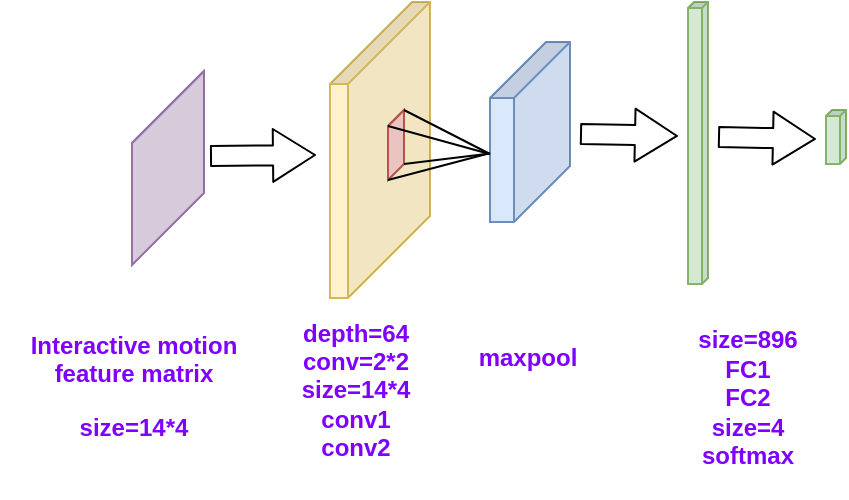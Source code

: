 <mxfile version="10.7.3" type="github"><diagram id="Kh02D2IHpJgUnBtiDbiR" name="Page-1"><mxGraphModel dx="918" dy="469" grid="1" gridSize="10" guides="1" tooltips="1" connect="1" arrows="1" fold="1" page="1" pageScale="1" pageWidth="827" pageHeight="1169" math="0" shadow="0"><root><mxCell id="0"/><mxCell id="1" parent="0"/><mxCell id="0RrtjifXPjOEfjAlMMHi-2" value="" style="shape=cube;whiteSpace=wrap;html=1;boundedLbl=1;backgroundOutline=1;darkOpacity=0.05;darkOpacity2=0.1;fillColor=#dae8fc;strokeColor=#6c8ebf;size=28;direction=south;" parent="1" vertex="1"><mxGeometry x="285" y="313" width="40" height="90" as="geometry"/></mxCell><mxCell id="0RrtjifXPjOEfjAlMMHi-3" value="" style="shape=cube;whiteSpace=wrap;html=1;boundedLbl=1;backgroundOutline=1;darkOpacity=0.05;darkOpacity2=0.1;fillColor=#fff2cc;strokeColor=#d6b656;size=41;direction=south;" parent="1" vertex="1"><mxGeometry x="205" y="293" width="50" height="148" as="geometry"/></mxCell><mxCell id="0RrtjifXPjOEfjAlMMHi-8" value="" style="shape=cube;whiteSpace=wrap;html=1;boundedLbl=1;backgroundOutline=1;darkOpacity=0.05;darkOpacity2=0.1;fillColor=#d5e8d4;strokeColor=#82b366;size=3;direction=south;" parent="1" vertex="1"><mxGeometry x="384" y="293" width="10" height="141" as="geometry"/></mxCell><mxCell id="0RrtjifXPjOEfjAlMMHi-9" value="" style="shape=cube;whiteSpace=wrap;html=1;boundedLbl=1;backgroundOutline=1;darkOpacity=0.05;darkOpacity2=0.1;fillColor=#d5e8d4;strokeColor=#82b366;size=3;direction=south;" parent="1" vertex="1"><mxGeometry x="453" y="347" width="10" height="27" as="geometry"/></mxCell><mxCell id="0RrtjifXPjOEfjAlMMHi-10" value="" style="shape=cube;whiteSpace=wrap;html=1;boundedLbl=1;backgroundOutline=1;darkOpacity=0.05;darkOpacity2=0.1;fillColor=#f8cecc;strokeColor=#b85450;size=9;direction=south;" parent="1" vertex="1"><mxGeometry x="234" y="347" width="8" height="35" as="geometry"/></mxCell><mxCell id="0RrtjifXPjOEfjAlMMHi-11" value="" style="endArrow=none;html=1;exitX=0;exitY=0;exitDx=8;exitDy=8;exitPerimeter=0;entryX=0.621;entryY=1.015;entryDx=0;entryDy=0;entryPerimeter=0;" parent="1" source="0RrtjifXPjOEfjAlMMHi-10" target="0RrtjifXPjOEfjAlMMHi-2" edge="1"><mxGeometry width="50" height="50" relative="1" as="geometry"><mxPoint x="330" y="500" as="sourcePoint"/><mxPoint x="267" y="368" as="targetPoint"/></mxGeometry></mxCell><mxCell id="0RrtjifXPjOEfjAlMMHi-12" value="" style="endArrow=none;html=1;exitX=0;exitY=0;exitDx=0;exitDy=0;exitPerimeter=0;" parent="1" source="0RrtjifXPjOEfjAlMMHi-10" edge="1"><mxGeometry width="50" height="50" relative="1" as="geometry"><mxPoint x="280" y="470" as="sourcePoint"/><mxPoint x="285" y="369" as="targetPoint"/></mxGeometry></mxCell><mxCell id="0RrtjifXPjOEfjAlMMHi-13" value="" style="endArrow=none;html=1;entryX=0;entryY=0;entryDx=35;entryDy=8;entryPerimeter=0;exitX=0.619;exitY=1.019;exitDx=0;exitDy=0;exitPerimeter=0;" parent="1" source="0RrtjifXPjOEfjAlMMHi-2" target="0RrtjifXPjOEfjAlMMHi-10" edge="1"><mxGeometry width="50" height="50" relative="1" as="geometry"><mxPoint x="270" y="365" as="sourcePoint"/><mxPoint x="250" y="520" as="targetPoint"/></mxGeometry></mxCell><mxCell id="0RrtjifXPjOEfjAlMMHi-14" value="" style="endArrow=none;html=1;entryX=0;entryY=0;entryDx=27;entryDy=0;entryPerimeter=0;exitX=0.619;exitY=0.998;exitDx=0;exitDy=0;exitPerimeter=0;" parent="1" source="0RrtjifXPjOEfjAlMMHi-2" target="0RrtjifXPjOEfjAlMMHi-10" edge="1"><mxGeometry width="50" height="50" relative="1" as="geometry"><mxPoint x="270" y="372" as="sourcePoint"/><mxPoint x="280" y="380" as="targetPoint"/></mxGeometry></mxCell><mxCell id="0RrtjifXPjOEfjAlMMHi-35" value="" style="shape=flexArrow;endArrow=classic;html=1;endWidth=15.429;endSize=6.669;startWidth=15.429;startSize=6.669;width=10;entryX=0;entryY=0;entryDx=64.5;entryDy=10;entryPerimeter=0;" parent="1" edge="1"><mxGeometry width="50" height="50" relative="1" as="geometry"><mxPoint x="330" y="359" as="sourcePoint"/><mxPoint x="379" y="360" as="targetPoint"/></mxGeometry></mxCell><mxCell id="0RrtjifXPjOEfjAlMMHi-37" value="&lt;font color=&quot;#7f00ff&quot;&gt;&lt;b&gt;depth=64&lt;br&gt;conv=2*2&lt;br&gt;size=14*4&lt;br&gt;conv1&lt;br&gt;conv2&lt;/b&gt;&lt;/font&gt;&lt;br&gt;" style="text;html=1;strokeColor=none;fillColor=none;align=center;verticalAlign=middle;whiteSpace=wrap;rounded=0;" parent="1" vertex="1"><mxGeometry x="198" y="462" width="40" height="50" as="geometry"/></mxCell><mxCell id="0RrtjifXPjOEfjAlMMHi-38" value="&lt;font color=&quot;#7f00ff&quot;&gt;&lt;b&gt;&lt;br&gt;maxpool&lt;br&gt;&lt;/b&gt;&lt;/font&gt;&lt;br&gt;" style="text;html=1;strokeColor=none;fillColor=none;align=center;verticalAlign=middle;whiteSpace=wrap;rounded=0;" parent="1" vertex="1"><mxGeometry x="284" y="457.5" width="40" height="27" as="geometry"/></mxCell><mxCell id="0RrtjifXPjOEfjAlMMHi-43" value="&lt;font color=&quot;#7f00ff&quot;&gt;&lt;b&gt;size=896&lt;br&gt;FC1&lt;br&gt;FC2&lt;br&gt;size=4&lt;br&gt;softmax&lt;br&gt;&lt;/b&gt;&lt;/font&gt;&lt;br&gt;" style="text;html=1;strokeColor=none;fillColor=none;align=center;verticalAlign=middle;whiteSpace=wrap;rounded=0;direction=south;" parent="1" vertex="1"><mxGeometry x="403" y="477" width="22" height="42" as="geometry"/></mxCell><mxCell id="0RrtjifXPjOEfjAlMMHi-45" value="&lt;p&gt;&lt;span lang=&quot;EN-US&quot;&gt;&lt;b&gt;&lt;font color=&quot;#7f00ff&quot;&gt;Interactive motion feature matrix&lt;/font&gt;&lt;/b&gt;&lt;/span&gt;&lt;/p&gt;&lt;p&gt;&lt;b&gt;&lt;font color=&quot;#7f00ff&quot;&gt;size=14*4&lt;/font&gt;&lt;/b&gt;&lt;/p&gt;" style="text;html=1;strokeColor=none;fillColor=none;align=center;verticalAlign=middle;whiteSpace=wrap;rounded=0;" parent="1" vertex="1"><mxGeometry x="40" y="471" width="134" height="27" as="geometry"/></mxCell><mxCell id="0RrtjifXPjOEfjAlMMHi-47" value="" style="shape=cube;whiteSpace=wrap;html=1;boundedLbl=1;backgroundOutline=1;darkOpacity=0.05;darkOpacity2=0.1;fillColor=#e1d5e7;strokeColor=#9673a6;size=41;direction=south;" parent="1" vertex="1"><mxGeometry x="106" y="327.5" width="36" height="97" as="geometry"/></mxCell><mxCell id="0RrtjifXPjOEfjAlMMHi-49" value="" style="shape=flexArrow;endArrow=classic;html=1;endWidth=15.429;endSize=6.669;startWidth=15.429;startSize=6.669;width=10;entryX=0;entryY=0;entryDx=64.5;entryDy=10;entryPerimeter=0;" parent="1" edge="1"><mxGeometry width="50" height="50" relative="1" as="geometry"><mxPoint x="399" y="360.5" as="sourcePoint"/><mxPoint x="448" y="361.5" as="targetPoint"/></mxGeometry></mxCell><mxCell id="0RrtjifXPjOEfjAlMMHi-51" value="" style="shape=flexArrow;endArrow=classic;html=1;endWidth=15.429;endSize=6.669;startWidth=15.429;startSize=6.669;width=10;entryX=0;entryY=0;entryDx=64.5;entryDy=10;entryPerimeter=0;" parent="1" edge="1"><mxGeometry width="50" height="50" relative="1" as="geometry"><mxPoint x="145" y="370" as="sourcePoint"/><mxPoint x="198" y="369.5" as="targetPoint"/></mxGeometry></mxCell></root></mxGraphModel></diagram></mxfile>